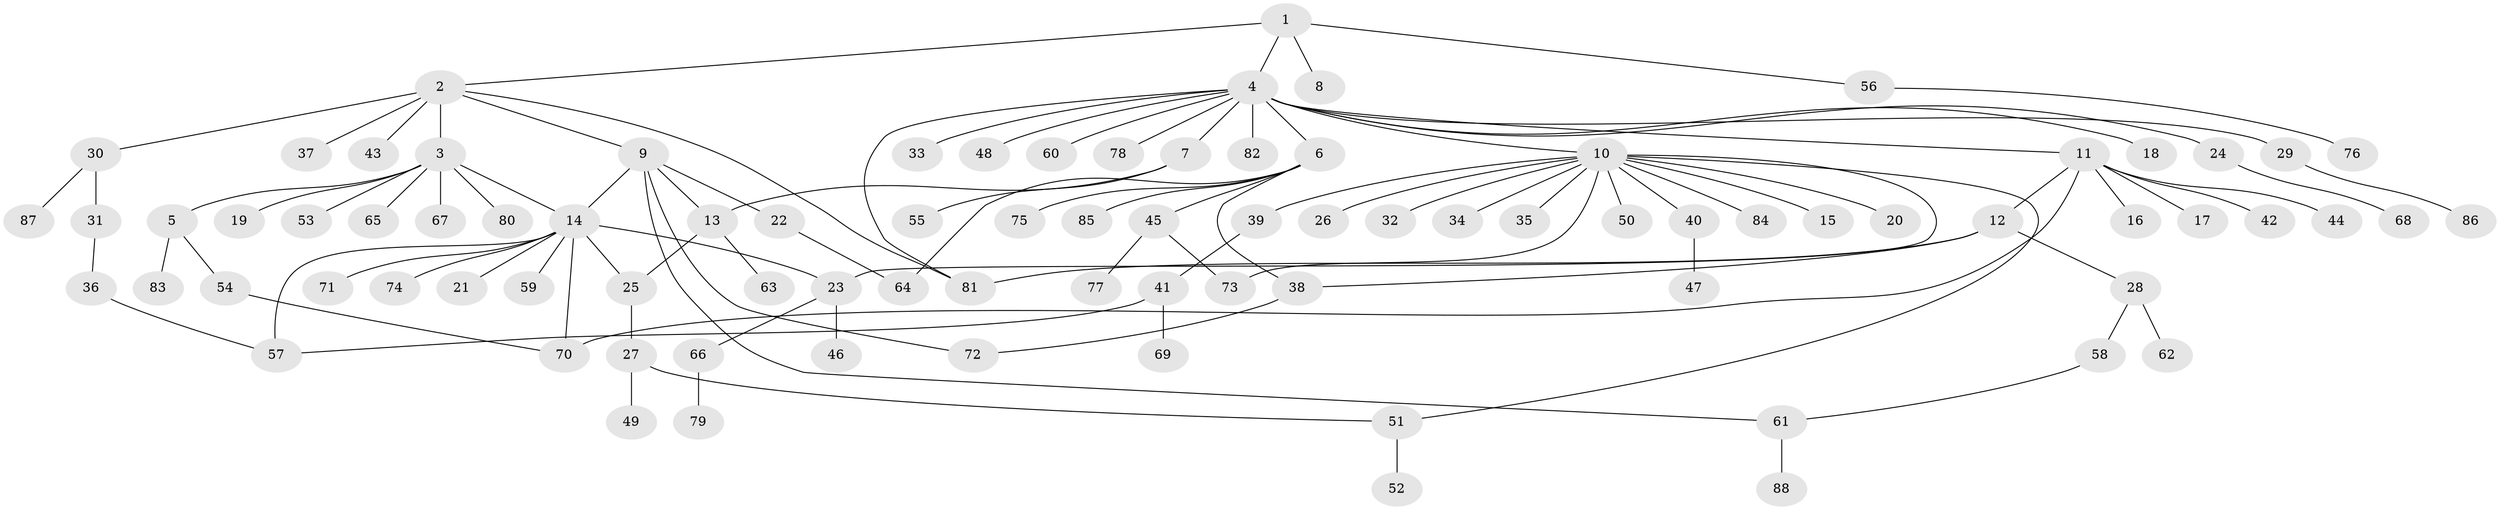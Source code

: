 // Generated by graph-tools (version 1.1) at 2025/01/03/09/25 03:01:53]
// undirected, 88 vertices, 103 edges
graph export_dot {
graph [start="1"]
  node [color=gray90,style=filled];
  1;
  2;
  3;
  4;
  5;
  6;
  7;
  8;
  9;
  10;
  11;
  12;
  13;
  14;
  15;
  16;
  17;
  18;
  19;
  20;
  21;
  22;
  23;
  24;
  25;
  26;
  27;
  28;
  29;
  30;
  31;
  32;
  33;
  34;
  35;
  36;
  37;
  38;
  39;
  40;
  41;
  42;
  43;
  44;
  45;
  46;
  47;
  48;
  49;
  50;
  51;
  52;
  53;
  54;
  55;
  56;
  57;
  58;
  59;
  60;
  61;
  62;
  63;
  64;
  65;
  66;
  67;
  68;
  69;
  70;
  71;
  72;
  73;
  74;
  75;
  76;
  77;
  78;
  79;
  80;
  81;
  82;
  83;
  84;
  85;
  86;
  87;
  88;
  1 -- 2;
  1 -- 4;
  1 -- 8;
  1 -- 56;
  2 -- 3;
  2 -- 9;
  2 -- 30;
  2 -- 37;
  2 -- 43;
  2 -- 81;
  3 -- 5;
  3 -- 14;
  3 -- 19;
  3 -- 53;
  3 -- 65;
  3 -- 67;
  3 -- 80;
  4 -- 6;
  4 -- 7;
  4 -- 10;
  4 -- 11;
  4 -- 18;
  4 -- 24;
  4 -- 29;
  4 -- 33;
  4 -- 48;
  4 -- 60;
  4 -- 78;
  4 -- 81;
  4 -- 82;
  5 -- 54;
  5 -- 83;
  6 -- 38;
  6 -- 45;
  6 -- 64;
  6 -- 75;
  6 -- 85;
  7 -- 13;
  7 -- 55;
  9 -- 13;
  9 -- 14;
  9 -- 22;
  9 -- 61;
  9 -- 72;
  10 -- 15;
  10 -- 20;
  10 -- 23;
  10 -- 26;
  10 -- 32;
  10 -- 34;
  10 -- 35;
  10 -- 39;
  10 -- 40;
  10 -- 50;
  10 -- 51;
  10 -- 73;
  10 -- 84;
  11 -- 12;
  11 -- 16;
  11 -- 17;
  11 -- 42;
  11 -- 44;
  11 -- 70;
  12 -- 28;
  12 -- 38;
  12 -- 81;
  13 -- 25;
  13 -- 63;
  14 -- 21;
  14 -- 23;
  14 -- 25;
  14 -- 57;
  14 -- 59;
  14 -- 70;
  14 -- 71;
  14 -- 74;
  22 -- 64;
  23 -- 46;
  23 -- 66;
  24 -- 68;
  25 -- 27;
  27 -- 49;
  27 -- 51;
  28 -- 58;
  28 -- 62;
  29 -- 86;
  30 -- 31;
  30 -- 87;
  31 -- 36;
  36 -- 57;
  38 -- 72;
  39 -- 41;
  40 -- 47;
  41 -- 57;
  41 -- 69;
  45 -- 73;
  45 -- 77;
  51 -- 52;
  54 -- 70;
  56 -- 76;
  58 -- 61;
  61 -- 88;
  66 -- 79;
}
